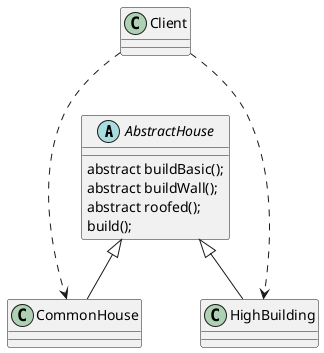 @startuml
'https://plantuml.com/class-diagram

abstract class AbstractHouse{
    abstract buildBasic();
    abstract buildWall();
    abstract roofed();
    build();
}

AbstractHouse <|-- CommonHouse
AbstractHouse <|-- HighBuilding

Client ...>CommonHouse
Client ...>HighBuilding


@enduml
